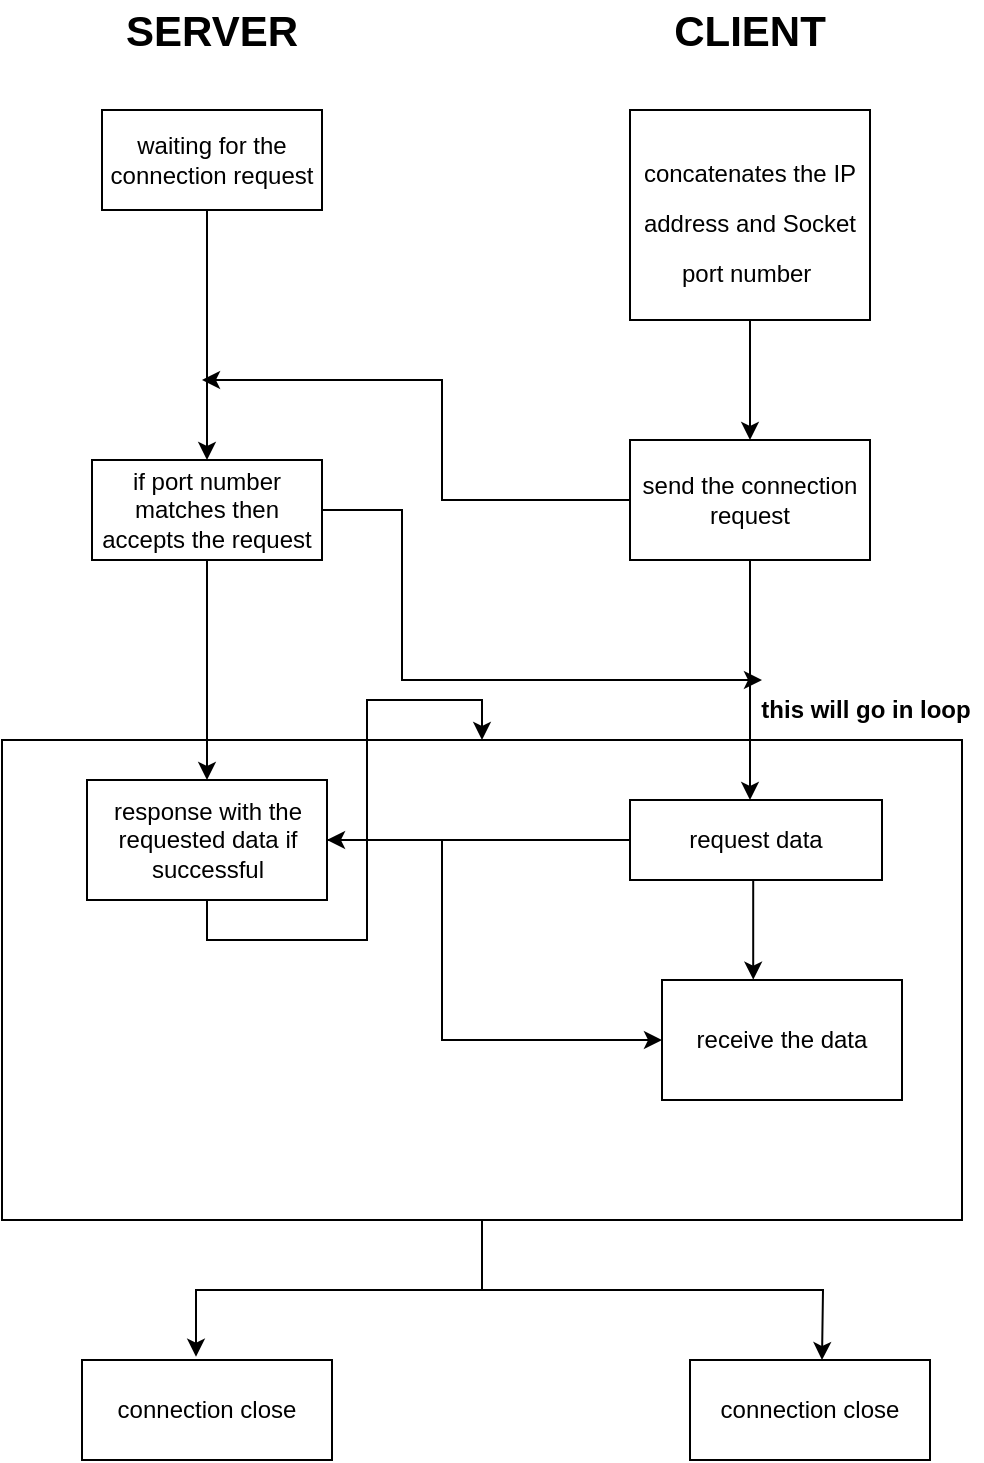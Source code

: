 <mxfile version="16.4.7" type="device"><diagram id="72FAz5txSFXD0M0bSkn_" name="Page-1"><mxGraphModel dx="1483" dy="699" grid="1" gridSize="10" guides="1" tooltips="1" connect="1" arrows="1" fold="1" page="1" pageScale="1" pageWidth="827" pageHeight="1169" math="0" shadow="0"><root><mxCell id="0"/><mxCell id="1" parent="0"/><mxCell id="-WrgTPb8p2Ks4lQ4ialG-29" style="edgeStyle=orthogonalEdgeStyle;rounded=0;orthogonalLoop=1;jettySize=auto;html=1;entryX=0.456;entryY=-0.033;entryDx=0;entryDy=0;entryPerimeter=0;fontSize=12;" edge="1" parent="1" source="-WrgTPb8p2Ks4lQ4ialG-24" target="-WrgTPb8p2Ks4lQ4ialG-28"><mxGeometry relative="1" as="geometry"/></mxCell><mxCell id="-WrgTPb8p2Ks4lQ4ialG-30" style="edgeStyle=orthogonalEdgeStyle;rounded=0;orthogonalLoop=1;jettySize=auto;html=1;fontSize=12;" edge="1" parent="1" source="-WrgTPb8p2Ks4lQ4ialG-24"><mxGeometry relative="1" as="geometry"><mxPoint x="450" y="790" as="targetPoint"/></mxGeometry></mxCell><mxCell id="-WrgTPb8p2Ks4lQ4ialG-24" value="" style="rounded=0;whiteSpace=wrap;html=1;fontSize=12;" vertex="1" parent="1"><mxGeometry x="40" y="480" width="480" height="240" as="geometry"/></mxCell><mxCell id="-WrgTPb8p2Ks4lQ4ialG-10" style="edgeStyle=orthogonalEdgeStyle;rounded=0;orthogonalLoop=1;jettySize=auto;html=1;entryX=0.5;entryY=0;entryDx=0;entryDy=0;fontSize=12;" edge="1" parent="1" source="-WrgTPb8p2Ks4lQ4ialG-1" target="-WrgTPb8p2Ks4lQ4ialG-9"><mxGeometry relative="1" as="geometry"><Array as="points"><mxPoint x="143" y="278"/></Array></mxGeometry></mxCell><mxCell id="-WrgTPb8p2Ks4lQ4ialG-1" value="waiting for the connection request" style="rounded=0;whiteSpace=wrap;html=1;" vertex="1" parent="1"><mxGeometry x="90" y="165" width="110" height="50" as="geometry"/></mxCell><mxCell id="-WrgTPb8p2Ks4lQ4ialG-2" value="&lt;b&gt;&lt;font style=&quot;font-size: 21px&quot;&gt;SERVER&lt;/font&gt;&lt;/b&gt;" style="text;html=1;strokeColor=none;fillColor=none;align=center;verticalAlign=middle;whiteSpace=wrap;rounded=0;" vertex="1" parent="1"><mxGeometry x="115" y="110" width="60" height="30" as="geometry"/></mxCell><mxCell id="-WrgTPb8p2Ks4lQ4ialG-4" value="&lt;b&gt;CLIENT&lt;/b&gt;" style="text;html=1;strokeColor=none;fillColor=none;align=center;verticalAlign=middle;whiteSpace=wrap;rounded=0;fontSize=21;" vertex="1" parent="1"><mxGeometry x="384" y="110" width="60" height="30" as="geometry"/></mxCell><mxCell id="-WrgTPb8p2Ks4lQ4ialG-8" style="edgeStyle=orthogonalEdgeStyle;rounded=0;orthogonalLoop=1;jettySize=auto;html=1;entryX=0.5;entryY=0;entryDx=0;entryDy=0;fontSize=12;" edge="1" parent="1" source="-WrgTPb8p2Ks4lQ4ialG-5" target="-WrgTPb8p2Ks4lQ4ialG-7"><mxGeometry relative="1" as="geometry"/></mxCell><mxCell id="-WrgTPb8p2Ks4lQ4ialG-5" value="&lt;font style=&quot;font-size: 12px&quot;&gt;concatenates the IP address and Socket port number&amp;nbsp;&lt;/font&gt;" style="whiteSpace=wrap;html=1;fontSize=21;" vertex="1" parent="1"><mxGeometry x="354" y="165" width="120" height="105" as="geometry"/></mxCell><mxCell id="-WrgTPb8p2Ks4lQ4ialG-12" style="edgeStyle=orthogonalEdgeStyle;rounded=0;orthogonalLoop=1;jettySize=auto;html=1;fontSize=12;" edge="1" parent="1" source="-WrgTPb8p2Ks4lQ4ialG-7"><mxGeometry relative="1" as="geometry"><mxPoint x="140" y="300" as="targetPoint"/><Array as="points"><mxPoint x="260" y="360"/></Array></mxGeometry></mxCell><mxCell id="-WrgTPb8p2Ks4lQ4ialG-13" style="edgeStyle=orthogonalEdgeStyle;rounded=0;orthogonalLoop=1;jettySize=auto;html=1;fontSize=12;" edge="1" parent="1" source="-WrgTPb8p2Ks4lQ4ialG-7"><mxGeometry relative="1" as="geometry"><mxPoint x="414" y="510" as="targetPoint"/></mxGeometry></mxCell><mxCell id="-WrgTPb8p2Ks4lQ4ialG-7" value="send the connection request" style="rounded=0;whiteSpace=wrap;html=1;fontSize=12;" vertex="1" parent="1"><mxGeometry x="354" y="330" width="120" height="60" as="geometry"/></mxCell><mxCell id="-WrgTPb8p2Ks4lQ4ialG-14" style="edgeStyle=orthogonalEdgeStyle;rounded=0;orthogonalLoop=1;jettySize=auto;html=1;fontSize=12;" edge="1" parent="1" source="-WrgTPb8p2Ks4lQ4ialG-9"><mxGeometry relative="1" as="geometry"><mxPoint x="420" y="450" as="targetPoint"/><Array as="points"><mxPoint x="240" y="365"/><mxPoint x="240" y="450"/></Array></mxGeometry></mxCell><mxCell id="-WrgTPb8p2Ks4lQ4ialG-16" style="edgeStyle=orthogonalEdgeStyle;rounded=0;orthogonalLoop=1;jettySize=auto;html=1;fontSize=12;" edge="1" parent="1" source="-WrgTPb8p2Ks4lQ4ialG-9"><mxGeometry relative="1" as="geometry"><mxPoint x="142.5" y="500" as="targetPoint"/></mxGeometry></mxCell><mxCell id="-WrgTPb8p2Ks4lQ4ialG-9" value="if port number matches then accepts the request" style="rounded=0;whiteSpace=wrap;html=1;fontSize=12;" vertex="1" parent="1"><mxGeometry x="85" y="340" width="115" height="50" as="geometry"/></mxCell><mxCell id="-WrgTPb8p2Ks4lQ4ialG-18" style="edgeStyle=orthogonalEdgeStyle;rounded=0;orthogonalLoop=1;jettySize=auto;html=1;entryX=1;entryY=0.5;entryDx=0;entryDy=0;fontSize=12;" edge="1" parent="1" source="-WrgTPb8p2Ks4lQ4ialG-15" target="-WrgTPb8p2Ks4lQ4ialG-17"><mxGeometry relative="1" as="geometry"/></mxCell><mxCell id="-WrgTPb8p2Ks4lQ4ialG-21" style="edgeStyle=orthogonalEdgeStyle;rounded=0;orthogonalLoop=1;jettySize=auto;html=1;entryX=0.38;entryY=-0.003;entryDx=0;entryDy=0;entryPerimeter=0;fontSize=12;" edge="1" parent="1" source="-WrgTPb8p2Ks4lQ4ialG-15" target="-WrgTPb8p2Ks4lQ4ialG-20"><mxGeometry relative="1" as="geometry"><Array as="points"><mxPoint x="416" y="575"/></Array></mxGeometry></mxCell><mxCell id="-WrgTPb8p2Ks4lQ4ialG-15" value="request data" style="rounded=0;whiteSpace=wrap;html=1;fontSize=12;" vertex="1" parent="1"><mxGeometry x="354" y="510" width="126" height="40" as="geometry"/></mxCell><mxCell id="-WrgTPb8p2Ks4lQ4ialG-19" style="edgeStyle=orthogonalEdgeStyle;rounded=0;orthogonalLoop=1;jettySize=auto;html=1;fontSize=12;" edge="1" parent="1" source="-WrgTPb8p2Ks4lQ4ialG-17"><mxGeometry relative="1" as="geometry"><mxPoint x="370" y="630" as="targetPoint"/><Array as="points"><mxPoint x="260" y="530"/><mxPoint x="260" y="630"/></Array></mxGeometry></mxCell><mxCell id="-WrgTPb8p2Ks4lQ4ialG-27" style="edgeStyle=orthogonalEdgeStyle;rounded=0;orthogonalLoop=1;jettySize=auto;html=1;entryX=0.5;entryY=0;entryDx=0;entryDy=0;fontSize=12;" edge="1" parent="1" source="-WrgTPb8p2Ks4lQ4ialG-17" target="-WrgTPb8p2Ks4lQ4ialG-24"><mxGeometry relative="1" as="geometry"/></mxCell><mxCell id="-WrgTPb8p2Ks4lQ4ialG-17" value="response with the requested data if successful" style="rounded=0;whiteSpace=wrap;html=1;fontSize=12;" vertex="1" parent="1"><mxGeometry x="82.5" y="500" width="120" height="60" as="geometry"/></mxCell><mxCell id="-WrgTPb8p2Ks4lQ4ialG-20" value="receive the data" style="rounded=0;whiteSpace=wrap;html=1;fontSize=12;" vertex="1" parent="1"><mxGeometry x="370" y="600" width="120" height="60" as="geometry"/></mxCell><mxCell id="-WrgTPb8p2Ks4lQ4ialG-25" value="&lt;b&gt;&lt;font style=&quot;font-size: 12px&quot;&gt;this will go in loop&lt;/font&gt;&lt;/b&gt;" style="text;html=1;strokeColor=none;fillColor=none;align=center;verticalAlign=middle;whiteSpace=wrap;rounded=0;fontSize=12;" vertex="1" parent="1"><mxGeometry x="414" y="450" width="116" height="30" as="geometry"/></mxCell><mxCell id="-WrgTPb8p2Ks4lQ4ialG-28" value="connection close" style="rounded=0;whiteSpace=wrap;html=1;fontSize=12;" vertex="1" parent="1"><mxGeometry x="80" y="790" width="125" height="50" as="geometry"/></mxCell><mxCell id="-WrgTPb8p2Ks4lQ4ialG-31" value="connection close" style="rounded=0;whiteSpace=wrap;html=1;fontSize=12;" vertex="1" parent="1"><mxGeometry x="384" y="790" width="120" height="50" as="geometry"/></mxCell></root></mxGraphModel></diagram></mxfile>